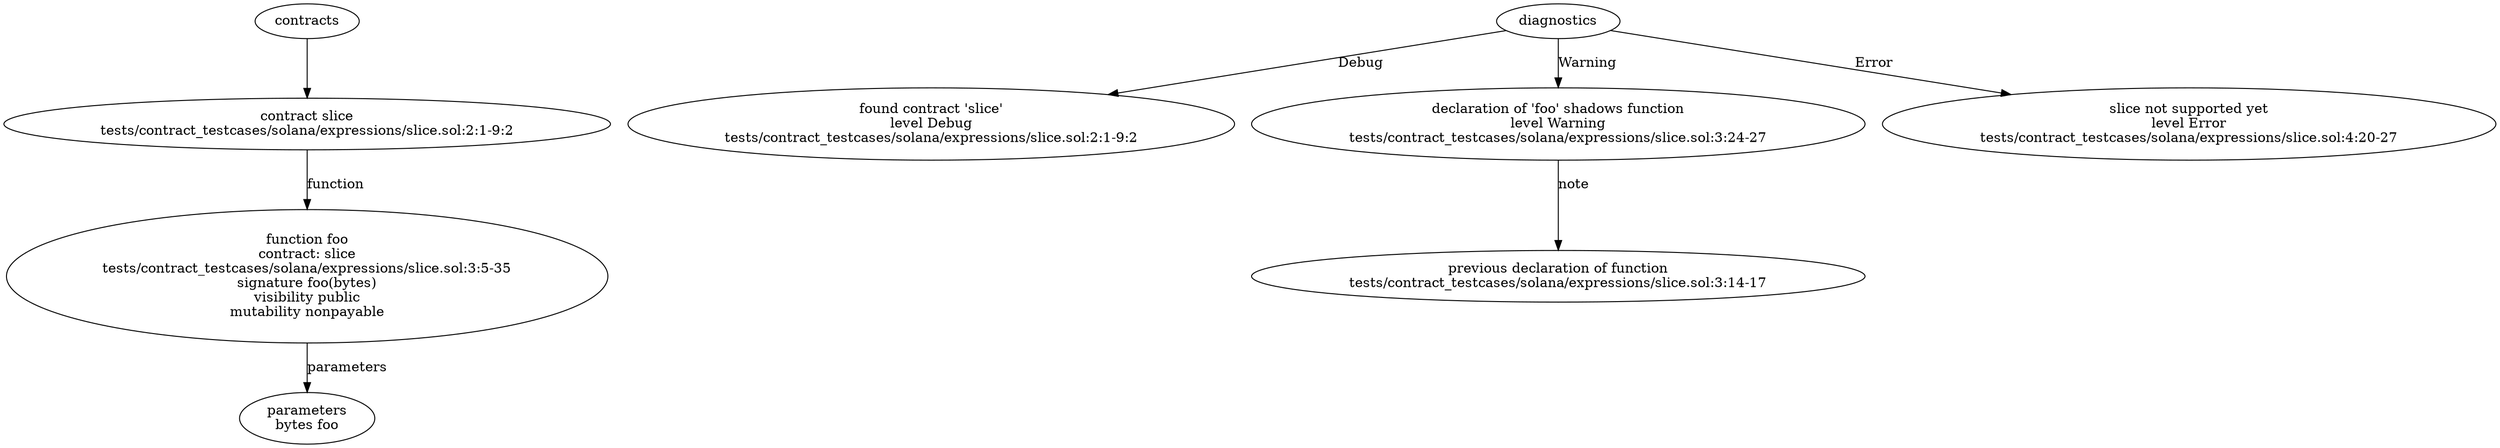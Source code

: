 strict digraph "tests/contract_testcases/solana/expressions/slice.sol" {
	contract [label="contract slice\ntests/contract_testcases/solana/expressions/slice.sol:2:1-9:2"]
	foo [label="function foo\ncontract: slice\ntests/contract_testcases/solana/expressions/slice.sol:3:5-35\nsignature foo(bytes)\nvisibility public\nmutability nonpayable"]
	parameters [label="parameters\nbytes foo"]
	diagnostic [label="found contract 'slice'\nlevel Debug\ntests/contract_testcases/solana/expressions/slice.sol:2:1-9:2"]
	diagnostic_6 [label="declaration of 'foo' shadows function\nlevel Warning\ntests/contract_testcases/solana/expressions/slice.sol:3:24-27"]
	note [label="previous declaration of function\ntests/contract_testcases/solana/expressions/slice.sol:3:14-17"]
	diagnostic_8 [label="slice not supported yet\nlevel Error\ntests/contract_testcases/solana/expressions/slice.sol:4:20-27"]
	contracts -> contract
	contract -> foo [label="function"]
	foo -> parameters [label="parameters"]
	diagnostics -> diagnostic [label="Debug"]
	diagnostics -> diagnostic_6 [label="Warning"]
	diagnostic_6 -> note [label="note"]
	diagnostics -> diagnostic_8 [label="Error"]
}
